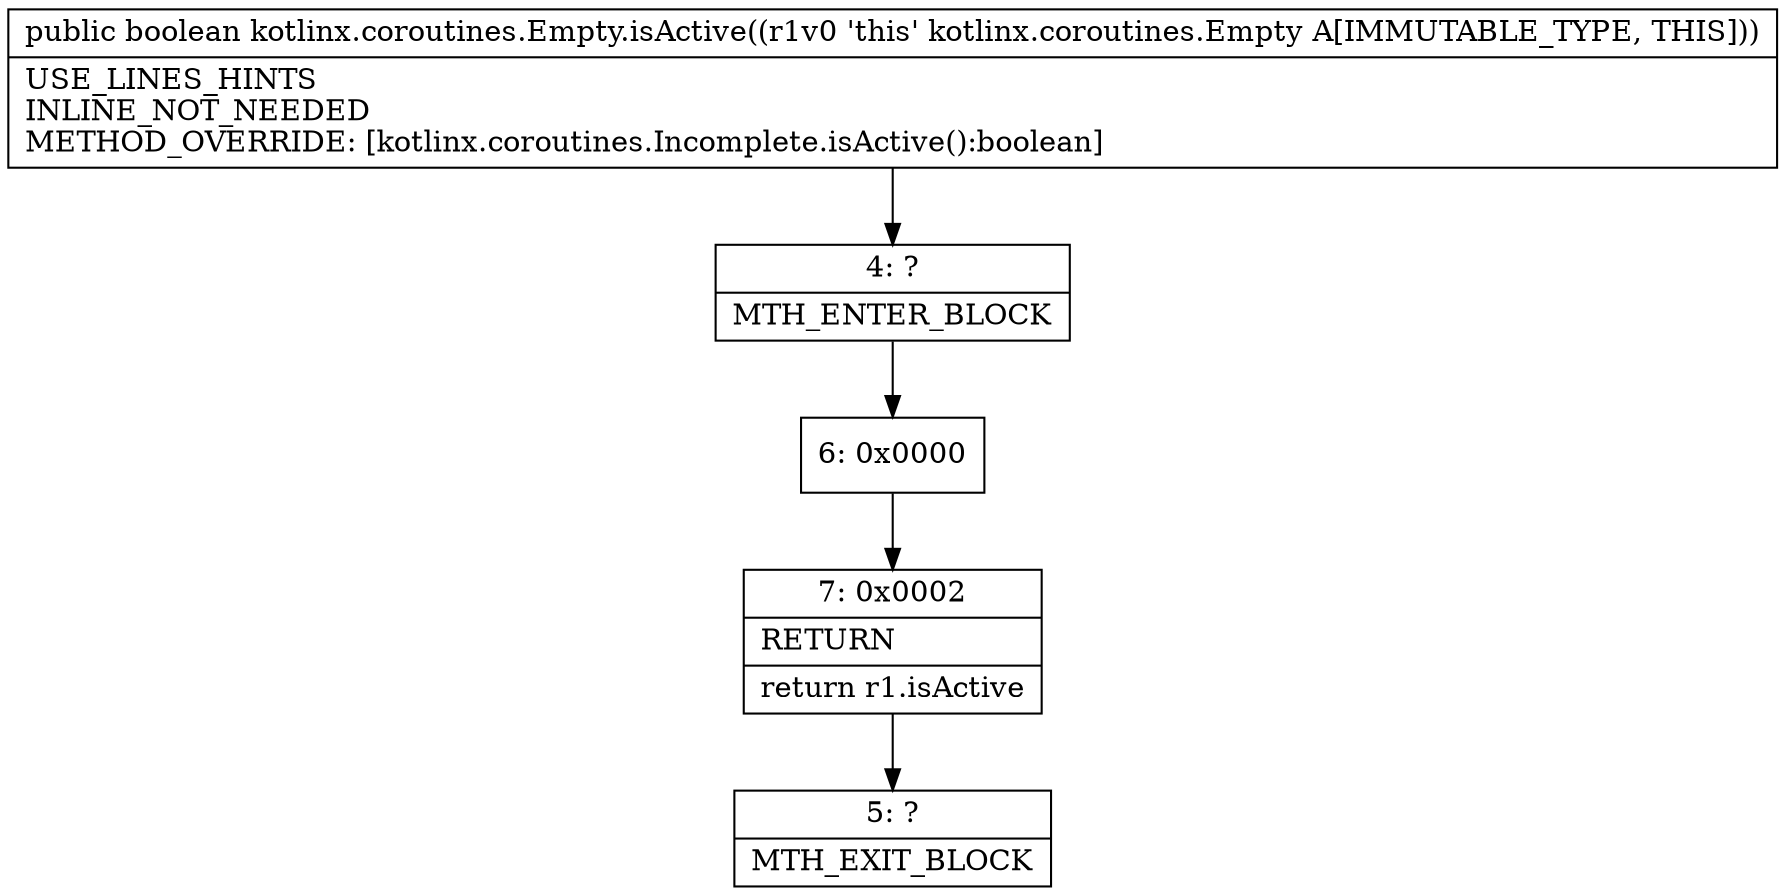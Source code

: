 digraph "CFG forkotlinx.coroutines.Empty.isActive()Z" {
Node_4 [shape=record,label="{4\:\ ?|MTH_ENTER_BLOCK\l}"];
Node_6 [shape=record,label="{6\:\ 0x0000}"];
Node_7 [shape=record,label="{7\:\ 0x0002|RETURN\l|return r1.isActive\l}"];
Node_5 [shape=record,label="{5\:\ ?|MTH_EXIT_BLOCK\l}"];
MethodNode[shape=record,label="{public boolean kotlinx.coroutines.Empty.isActive((r1v0 'this' kotlinx.coroutines.Empty A[IMMUTABLE_TYPE, THIS]))  | USE_LINES_HINTS\lINLINE_NOT_NEEDED\lMETHOD_OVERRIDE: [kotlinx.coroutines.Incomplete.isActive():boolean]\l}"];
MethodNode -> Node_4;Node_4 -> Node_6;
Node_6 -> Node_7;
Node_7 -> Node_5;
}

